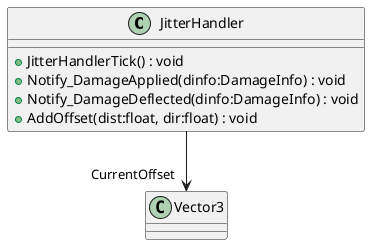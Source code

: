 @startuml
class JitterHandler {
    + JitterHandlerTick() : void
    + Notify_DamageApplied(dinfo:DamageInfo) : void
    + Notify_DamageDeflected(dinfo:DamageInfo) : void
    + AddOffset(dist:float, dir:float) : void
}
JitterHandler --> "CurrentOffset" Vector3
@enduml
